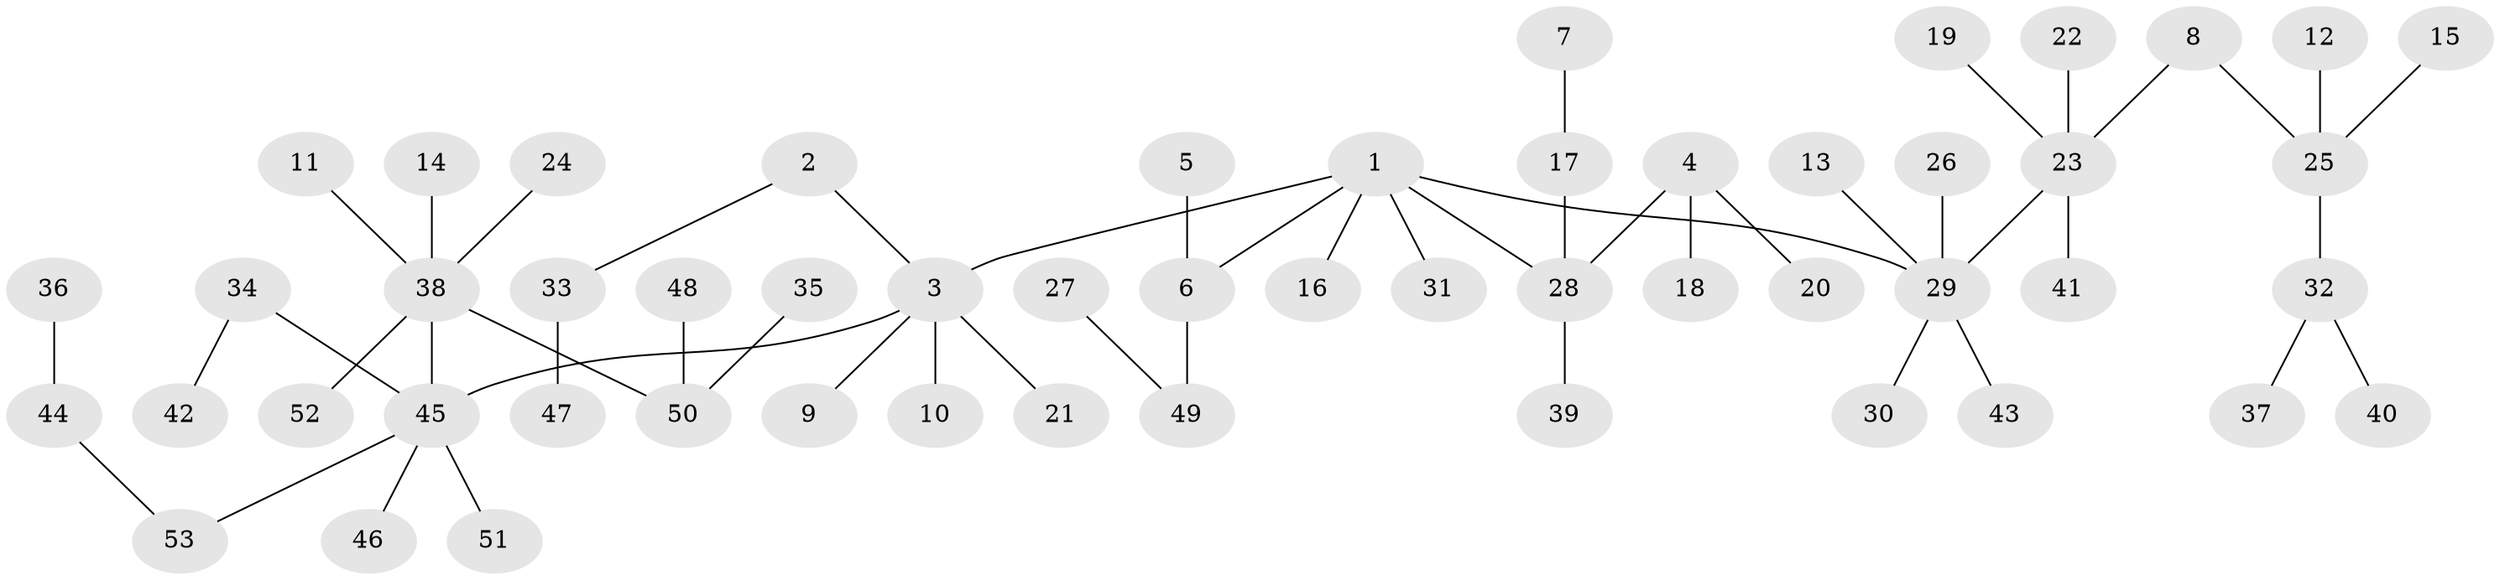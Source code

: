 // original degree distribution, {3: 0.13333333333333333, 4: 0.047619047619047616, 5: 0.06666666666666667, 2: 0.2571428571428571, 6: 0.009523809523809525, 1: 0.4857142857142857}
// Generated by graph-tools (version 1.1) at 2025/26/03/09/25 03:26:29]
// undirected, 53 vertices, 52 edges
graph export_dot {
graph [start="1"]
  node [color=gray90,style=filled];
  1;
  2;
  3;
  4;
  5;
  6;
  7;
  8;
  9;
  10;
  11;
  12;
  13;
  14;
  15;
  16;
  17;
  18;
  19;
  20;
  21;
  22;
  23;
  24;
  25;
  26;
  27;
  28;
  29;
  30;
  31;
  32;
  33;
  34;
  35;
  36;
  37;
  38;
  39;
  40;
  41;
  42;
  43;
  44;
  45;
  46;
  47;
  48;
  49;
  50;
  51;
  52;
  53;
  1 -- 3 [weight=1.0];
  1 -- 6 [weight=1.0];
  1 -- 16 [weight=1.0];
  1 -- 28 [weight=1.0];
  1 -- 29 [weight=1.0];
  1 -- 31 [weight=1.0];
  2 -- 3 [weight=1.0];
  2 -- 33 [weight=1.0];
  3 -- 9 [weight=1.0];
  3 -- 10 [weight=1.0];
  3 -- 21 [weight=1.0];
  3 -- 45 [weight=1.0];
  4 -- 18 [weight=1.0];
  4 -- 20 [weight=1.0];
  4 -- 28 [weight=1.0];
  5 -- 6 [weight=1.0];
  6 -- 49 [weight=1.0];
  7 -- 17 [weight=1.0];
  8 -- 23 [weight=1.0];
  8 -- 25 [weight=1.0];
  11 -- 38 [weight=1.0];
  12 -- 25 [weight=1.0];
  13 -- 29 [weight=1.0];
  14 -- 38 [weight=1.0];
  15 -- 25 [weight=1.0];
  17 -- 28 [weight=1.0];
  19 -- 23 [weight=1.0];
  22 -- 23 [weight=1.0];
  23 -- 29 [weight=1.0];
  23 -- 41 [weight=1.0];
  24 -- 38 [weight=1.0];
  25 -- 32 [weight=1.0];
  26 -- 29 [weight=1.0];
  27 -- 49 [weight=1.0];
  28 -- 39 [weight=1.0];
  29 -- 30 [weight=1.0];
  29 -- 43 [weight=1.0];
  32 -- 37 [weight=1.0];
  32 -- 40 [weight=1.0];
  33 -- 47 [weight=1.0];
  34 -- 42 [weight=1.0];
  34 -- 45 [weight=1.0];
  35 -- 50 [weight=1.0];
  36 -- 44 [weight=1.0];
  38 -- 45 [weight=1.0];
  38 -- 50 [weight=1.0];
  38 -- 52 [weight=1.0];
  44 -- 53 [weight=1.0];
  45 -- 46 [weight=1.0];
  45 -- 51 [weight=1.0];
  45 -- 53 [weight=1.0];
  48 -- 50 [weight=1.0];
}
